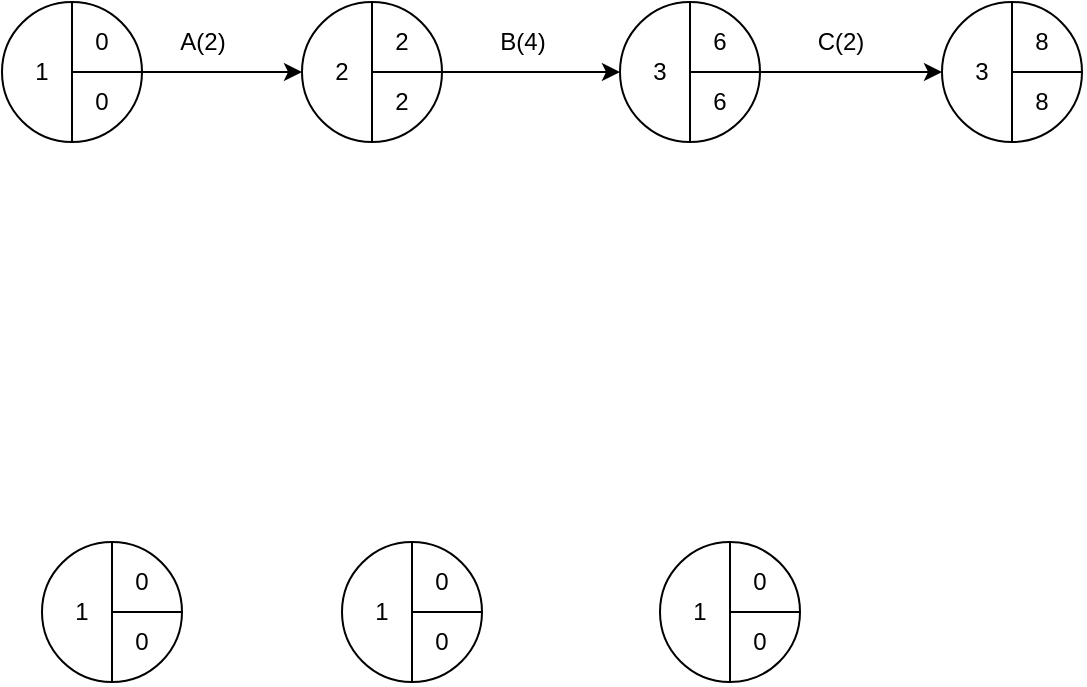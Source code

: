 <mxfile version="15.1.1" type="github">
  <diagram id="4lNm3irG5AFYhB3iuOCp" name="Page-1">
    <mxGraphModel dx="500" dy="220" grid="1" gridSize="10" guides="1" tooltips="1" connect="1" arrows="1" fold="1" page="1" pageScale="1" pageWidth="827" pageHeight="1169" math="0" shadow="0">
      <root>
        <mxCell id="0" />
        <mxCell id="1" parent="0" />
        <mxCell id="uLl7qdjxzRNiDO4C2RXD-37" style="edgeStyle=orthogonalEdgeStyle;rounded=0;orthogonalLoop=1;jettySize=auto;html=1;exitX=1;exitY=0.5;exitDx=0;exitDy=0;entryX=0;entryY=0.5;entryDx=0;entryDy=0;" edge="1" parent="1" source="uLl7qdjxzRNiDO4C2RXD-1" target="uLl7qdjxzRNiDO4C2RXD-12">
          <mxGeometry relative="1" as="geometry" />
        </mxCell>
        <mxCell id="uLl7qdjxzRNiDO4C2RXD-1" value="" style="ellipse;whiteSpace=wrap;html=1;aspect=fixed;" vertex="1" parent="1">
          <mxGeometry x="70" y="140" width="70" height="70" as="geometry" />
        </mxCell>
        <mxCell id="uLl7qdjxzRNiDO4C2RXD-2" value="" style="endArrow=none;html=1;entryX=0.5;entryY=0;entryDx=0;entryDy=0;exitX=0.5;exitY=1;exitDx=0;exitDy=0;" edge="1" parent="1" source="uLl7qdjxzRNiDO4C2RXD-1" target="uLl7qdjxzRNiDO4C2RXD-1">
          <mxGeometry width="50" height="50" relative="1" as="geometry">
            <mxPoint x="330" y="310" as="sourcePoint" />
            <mxPoint x="380" y="260" as="targetPoint" />
          </mxGeometry>
        </mxCell>
        <mxCell id="uLl7qdjxzRNiDO4C2RXD-3" value="" style="endArrow=none;html=1;exitX=1;exitY=0.5;exitDx=0;exitDy=0;" edge="1" parent="1" source="uLl7qdjxzRNiDO4C2RXD-1">
          <mxGeometry width="50" height="50" relative="1" as="geometry">
            <mxPoint x="330" y="310" as="sourcePoint" />
            <mxPoint x="105" y="175" as="targetPoint" />
          </mxGeometry>
        </mxCell>
        <mxCell id="uLl7qdjxzRNiDO4C2RXD-4" value="0" style="text;html=1;strokeColor=none;fillColor=none;align=center;verticalAlign=middle;whiteSpace=wrap;rounded=0;" vertex="1" parent="1">
          <mxGeometry x="100" y="150" width="40" height="20" as="geometry" />
        </mxCell>
        <mxCell id="uLl7qdjxzRNiDO4C2RXD-5" value="0" style="text;html=1;strokeColor=none;fillColor=none;align=center;verticalAlign=middle;whiteSpace=wrap;rounded=0;" vertex="1" parent="1">
          <mxGeometry x="100" y="180" width="40" height="20" as="geometry" />
        </mxCell>
        <mxCell id="uLl7qdjxzRNiDO4C2RXD-6" value="1" style="text;html=1;strokeColor=none;fillColor=none;align=center;verticalAlign=middle;whiteSpace=wrap;rounded=0;" vertex="1" parent="1">
          <mxGeometry x="70" y="165" width="40" height="20" as="geometry" />
        </mxCell>
        <mxCell id="uLl7qdjxzRNiDO4C2RXD-39" style="edgeStyle=orthogonalEdgeStyle;rounded=0;orthogonalLoop=1;jettySize=auto;html=1;exitX=1;exitY=0.5;exitDx=0;exitDy=0;entryX=0;entryY=0.5;entryDx=0;entryDy=0;" edge="1" parent="1" source="uLl7qdjxzRNiDO4C2RXD-7" target="uLl7qdjxzRNiDO4C2RXD-18">
          <mxGeometry relative="1" as="geometry" />
        </mxCell>
        <mxCell id="uLl7qdjxzRNiDO4C2RXD-7" value="" style="ellipse;whiteSpace=wrap;html=1;aspect=fixed;" vertex="1" parent="1">
          <mxGeometry x="220" y="140" width="70" height="70" as="geometry" />
        </mxCell>
        <mxCell id="uLl7qdjxzRNiDO4C2RXD-8" value="" style="endArrow=none;html=1;entryX=0.5;entryY=0;entryDx=0;entryDy=0;exitX=0.5;exitY=1;exitDx=0;exitDy=0;" edge="1" parent="1" source="uLl7qdjxzRNiDO4C2RXD-7" target="uLl7qdjxzRNiDO4C2RXD-7">
          <mxGeometry width="50" height="50" relative="1" as="geometry">
            <mxPoint x="480" y="310" as="sourcePoint" />
            <mxPoint x="530" y="260" as="targetPoint" />
          </mxGeometry>
        </mxCell>
        <mxCell id="uLl7qdjxzRNiDO4C2RXD-9" value="" style="endArrow=none;html=1;exitX=1;exitY=0.5;exitDx=0;exitDy=0;" edge="1" parent="1" source="uLl7qdjxzRNiDO4C2RXD-7">
          <mxGeometry width="50" height="50" relative="1" as="geometry">
            <mxPoint x="480" y="310" as="sourcePoint" />
            <mxPoint x="255" y="175" as="targetPoint" />
          </mxGeometry>
        </mxCell>
        <mxCell id="uLl7qdjxzRNiDO4C2RXD-10" value="2" style="text;html=1;strokeColor=none;fillColor=none;align=center;verticalAlign=middle;whiteSpace=wrap;rounded=0;" vertex="1" parent="1">
          <mxGeometry x="250" y="150" width="40" height="20" as="geometry" />
        </mxCell>
        <mxCell id="uLl7qdjxzRNiDO4C2RXD-11" value="2" style="text;html=1;strokeColor=none;fillColor=none;align=center;verticalAlign=middle;whiteSpace=wrap;rounded=0;" vertex="1" parent="1">
          <mxGeometry x="250" y="180" width="40" height="20" as="geometry" />
        </mxCell>
        <mxCell id="uLl7qdjxzRNiDO4C2RXD-12" value="2" style="text;html=1;strokeColor=none;fillColor=none;align=center;verticalAlign=middle;whiteSpace=wrap;rounded=0;" vertex="1" parent="1">
          <mxGeometry x="220" y="165" width="40" height="20" as="geometry" />
        </mxCell>
        <mxCell id="uLl7qdjxzRNiDO4C2RXD-47" style="edgeStyle=orthogonalEdgeStyle;rounded=0;orthogonalLoop=1;jettySize=auto;html=1;exitX=1;exitY=0.5;exitDx=0;exitDy=0;entryX=0;entryY=0.5;entryDx=0;entryDy=0;" edge="1" parent="1" source="uLl7qdjxzRNiDO4C2RXD-13" target="uLl7qdjxzRNiDO4C2RXD-46">
          <mxGeometry relative="1" as="geometry" />
        </mxCell>
        <mxCell id="uLl7qdjxzRNiDO4C2RXD-13" value="" style="ellipse;whiteSpace=wrap;html=1;aspect=fixed;" vertex="1" parent="1">
          <mxGeometry x="379" y="140" width="70" height="70" as="geometry" />
        </mxCell>
        <mxCell id="uLl7qdjxzRNiDO4C2RXD-14" value="" style="endArrow=none;html=1;entryX=0.5;entryY=0;entryDx=0;entryDy=0;exitX=0.5;exitY=1;exitDx=0;exitDy=0;" edge="1" parent="1" source="uLl7qdjxzRNiDO4C2RXD-13" target="uLl7qdjxzRNiDO4C2RXD-13">
          <mxGeometry width="50" height="50" relative="1" as="geometry">
            <mxPoint x="639" y="310" as="sourcePoint" />
            <mxPoint x="689" y="260" as="targetPoint" />
          </mxGeometry>
        </mxCell>
        <mxCell id="uLl7qdjxzRNiDO4C2RXD-15" value="" style="endArrow=none;html=1;exitX=1;exitY=0.5;exitDx=0;exitDy=0;" edge="1" parent="1" source="uLl7qdjxzRNiDO4C2RXD-13">
          <mxGeometry width="50" height="50" relative="1" as="geometry">
            <mxPoint x="639" y="310" as="sourcePoint" />
            <mxPoint x="414" y="175" as="targetPoint" />
          </mxGeometry>
        </mxCell>
        <mxCell id="uLl7qdjxzRNiDO4C2RXD-16" value="6" style="text;html=1;strokeColor=none;fillColor=none;align=center;verticalAlign=middle;whiteSpace=wrap;rounded=0;" vertex="1" parent="1">
          <mxGeometry x="409" y="150" width="40" height="20" as="geometry" />
        </mxCell>
        <mxCell id="uLl7qdjxzRNiDO4C2RXD-17" value="6" style="text;html=1;strokeColor=none;fillColor=none;align=center;verticalAlign=middle;whiteSpace=wrap;rounded=0;" vertex="1" parent="1">
          <mxGeometry x="409" y="180" width="40" height="20" as="geometry" />
        </mxCell>
        <mxCell id="uLl7qdjxzRNiDO4C2RXD-18" value="3" style="text;html=1;strokeColor=none;fillColor=none;align=center;verticalAlign=middle;whiteSpace=wrap;rounded=0;" vertex="1" parent="1">
          <mxGeometry x="379" y="165" width="40" height="20" as="geometry" />
        </mxCell>
        <mxCell id="uLl7qdjxzRNiDO4C2RXD-19" value="" style="ellipse;whiteSpace=wrap;html=1;aspect=fixed;" vertex="1" parent="1">
          <mxGeometry x="90" y="410" width="70" height="70" as="geometry" />
        </mxCell>
        <mxCell id="uLl7qdjxzRNiDO4C2RXD-20" value="" style="endArrow=none;html=1;entryX=0.5;entryY=0;entryDx=0;entryDy=0;exitX=0.5;exitY=1;exitDx=0;exitDy=0;" edge="1" parent="1" source="uLl7qdjxzRNiDO4C2RXD-19" target="uLl7qdjxzRNiDO4C2RXD-19">
          <mxGeometry width="50" height="50" relative="1" as="geometry">
            <mxPoint x="350" y="580" as="sourcePoint" />
            <mxPoint x="400" y="530" as="targetPoint" />
          </mxGeometry>
        </mxCell>
        <mxCell id="uLl7qdjxzRNiDO4C2RXD-21" value="" style="endArrow=none;html=1;exitX=1;exitY=0.5;exitDx=0;exitDy=0;" edge="1" parent="1" source="uLl7qdjxzRNiDO4C2RXD-19">
          <mxGeometry width="50" height="50" relative="1" as="geometry">
            <mxPoint x="350" y="580" as="sourcePoint" />
            <mxPoint x="125" y="445" as="targetPoint" />
          </mxGeometry>
        </mxCell>
        <mxCell id="uLl7qdjxzRNiDO4C2RXD-22" value="0" style="text;html=1;strokeColor=none;fillColor=none;align=center;verticalAlign=middle;whiteSpace=wrap;rounded=0;" vertex="1" parent="1">
          <mxGeometry x="120" y="420" width="40" height="20" as="geometry" />
        </mxCell>
        <mxCell id="uLl7qdjxzRNiDO4C2RXD-23" value="0" style="text;html=1;strokeColor=none;fillColor=none;align=center;verticalAlign=middle;whiteSpace=wrap;rounded=0;" vertex="1" parent="1">
          <mxGeometry x="120" y="450" width="40" height="20" as="geometry" />
        </mxCell>
        <mxCell id="uLl7qdjxzRNiDO4C2RXD-24" value="1" style="text;html=1;strokeColor=none;fillColor=none;align=center;verticalAlign=middle;whiteSpace=wrap;rounded=0;" vertex="1" parent="1">
          <mxGeometry x="90" y="435" width="40" height="20" as="geometry" />
        </mxCell>
        <mxCell id="uLl7qdjxzRNiDO4C2RXD-25" value="" style="ellipse;whiteSpace=wrap;html=1;aspect=fixed;" vertex="1" parent="1">
          <mxGeometry x="240" y="410" width="70" height="70" as="geometry" />
        </mxCell>
        <mxCell id="uLl7qdjxzRNiDO4C2RXD-26" value="" style="endArrow=none;html=1;entryX=0.5;entryY=0;entryDx=0;entryDy=0;exitX=0.5;exitY=1;exitDx=0;exitDy=0;" edge="1" parent="1" source="uLl7qdjxzRNiDO4C2RXD-25" target="uLl7qdjxzRNiDO4C2RXD-25">
          <mxGeometry width="50" height="50" relative="1" as="geometry">
            <mxPoint x="500" y="580" as="sourcePoint" />
            <mxPoint x="550" y="530" as="targetPoint" />
          </mxGeometry>
        </mxCell>
        <mxCell id="uLl7qdjxzRNiDO4C2RXD-27" value="" style="endArrow=none;html=1;exitX=1;exitY=0.5;exitDx=0;exitDy=0;" edge="1" parent="1" source="uLl7qdjxzRNiDO4C2RXD-25">
          <mxGeometry width="50" height="50" relative="1" as="geometry">
            <mxPoint x="500" y="580" as="sourcePoint" />
            <mxPoint x="275" y="445" as="targetPoint" />
          </mxGeometry>
        </mxCell>
        <mxCell id="uLl7qdjxzRNiDO4C2RXD-28" value="0" style="text;html=1;strokeColor=none;fillColor=none;align=center;verticalAlign=middle;whiteSpace=wrap;rounded=0;" vertex="1" parent="1">
          <mxGeometry x="270" y="420" width="40" height="20" as="geometry" />
        </mxCell>
        <mxCell id="uLl7qdjxzRNiDO4C2RXD-29" value="0" style="text;html=1;strokeColor=none;fillColor=none;align=center;verticalAlign=middle;whiteSpace=wrap;rounded=0;" vertex="1" parent="1">
          <mxGeometry x="270" y="450" width="40" height="20" as="geometry" />
        </mxCell>
        <mxCell id="uLl7qdjxzRNiDO4C2RXD-30" value="1" style="text;html=1;strokeColor=none;fillColor=none;align=center;verticalAlign=middle;whiteSpace=wrap;rounded=0;" vertex="1" parent="1">
          <mxGeometry x="240" y="435" width="40" height="20" as="geometry" />
        </mxCell>
        <mxCell id="uLl7qdjxzRNiDO4C2RXD-31" value="" style="ellipse;whiteSpace=wrap;html=1;aspect=fixed;" vertex="1" parent="1">
          <mxGeometry x="399" y="410" width="70" height="70" as="geometry" />
        </mxCell>
        <mxCell id="uLl7qdjxzRNiDO4C2RXD-32" value="" style="endArrow=none;html=1;entryX=0.5;entryY=0;entryDx=0;entryDy=0;exitX=0.5;exitY=1;exitDx=0;exitDy=0;" edge="1" parent="1" source="uLl7qdjxzRNiDO4C2RXD-31" target="uLl7qdjxzRNiDO4C2RXD-31">
          <mxGeometry width="50" height="50" relative="1" as="geometry">
            <mxPoint x="659" y="580" as="sourcePoint" />
            <mxPoint x="709" y="530" as="targetPoint" />
          </mxGeometry>
        </mxCell>
        <mxCell id="uLl7qdjxzRNiDO4C2RXD-33" value="" style="endArrow=none;html=1;exitX=1;exitY=0.5;exitDx=0;exitDy=0;" edge="1" parent="1" source="uLl7qdjxzRNiDO4C2RXD-31">
          <mxGeometry width="50" height="50" relative="1" as="geometry">
            <mxPoint x="659" y="580" as="sourcePoint" />
            <mxPoint x="434" y="445" as="targetPoint" />
          </mxGeometry>
        </mxCell>
        <mxCell id="uLl7qdjxzRNiDO4C2RXD-34" value="0" style="text;html=1;strokeColor=none;fillColor=none;align=center;verticalAlign=middle;whiteSpace=wrap;rounded=0;" vertex="1" parent="1">
          <mxGeometry x="429" y="420" width="40" height="20" as="geometry" />
        </mxCell>
        <mxCell id="uLl7qdjxzRNiDO4C2RXD-35" value="0" style="text;html=1;strokeColor=none;fillColor=none;align=center;verticalAlign=middle;whiteSpace=wrap;rounded=0;" vertex="1" parent="1">
          <mxGeometry x="429" y="450" width="40" height="20" as="geometry" />
        </mxCell>
        <mxCell id="uLl7qdjxzRNiDO4C2RXD-36" value="1" style="text;html=1;strokeColor=none;fillColor=none;align=center;verticalAlign=middle;whiteSpace=wrap;rounded=0;" vertex="1" parent="1">
          <mxGeometry x="399" y="435" width="40" height="20" as="geometry" />
        </mxCell>
        <mxCell id="uLl7qdjxzRNiDO4C2RXD-38" value="A(2)" style="text;html=1;align=center;verticalAlign=middle;resizable=0;points=[];autosize=1;strokeColor=none;fillColor=none;" vertex="1" parent="1">
          <mxGeometry x="150" y="150" width="40" height="20" as="geometry" />
        </mxCell>
        <mxCell id="uLl7qdjxzRNiDO4C2RXD-40" value="B(4)" style="text;html=1;align=center;verticalAlign=middle;resizable=0;points=[];autosize=1;strokeColor=none;fillColor=none;" vertex="1" parent="1">
          <mxGeometry x="310" y="150" width="40" height="20" as="geometry" />
        </mxCell>
        <mxCell id="uLl7qdjxzRNiDO4C2RXD-41" value="" style="ellipse;whiteSpace=wrap;html=1;aspect=fixed;" vertex="1" parent="1">
          <mxGeometry x="540" y="140" width="70" height="70" as="geometry" />
        </mxCell>
        <mxCell id="uLl7qdjxzRNiDO4C2RXD-42" value="" style="endArrow=none;html=1;entryX=0.5;entryY=0;entryDx=0;entryDy=0;exitX=0.5;exitY=1;exitDx=0;exitDy=0;" edge="1" parent="1" source="uLl7qdjxzRNiDO4C2RXD-41" target="uLl7qdjxzRNiDO4C2RXD-41">
          <mxGeometry width="50" height="50" relative="1" as="geometry">
            <mxPoint x="800" y="310" as="sourcePoint" />
            <mxPoint x="850" y="260" as="targetPoint" />
          </mxGeometry>
        </mxCell>
        <mxCell id="uLl7qdjxzRNiDO4C2RXD-43" value="" style="endArrow=none;html=1;exitX=1;exitY=0.5;exitDx=0;exitDy=0;" edge="1" parent="1" source="uLl7qdjxzRNiDO4C2RXD-41">
          <mxGeometry width="50" height="50" relative="1" as="geometry">
            <mxPoint x="800" y="310" as="sourcePoint" />
            <mxPoint x="575" y="175" as="targetPoint" />
          </mxGeometry>
        </mxCell>
        <mxCell id="uLl7qdjxzRNiDO4C2RXD-44" value="8" style="text;html=1;strokeColor=none;fillColor=none;align=center;verticalAlign=middle;whiteSpace=wrap;rounded=0;" vertex="1" parent="1">
          <mxGeometry x="570" y="150" width="40" height="20" as="geometry" />
        </mxCell>
        <mxCell id="uLl7qdjxzRNiDO4C2RXD-45" value="8" style="text;html=1;strokeColor=none;fillColor=none;align=center;verticalAlign=middle;whiteSpace=wrap;rounded=0;" vertex="1" parent="1">
          <mxGeometry x="570" y="180" width="40" height="20" as="geometry" />
        </mxCell>
        <mxCell id="uLl7qdjxzRNiDO4C2RXD-46" value="3" style="text;html=1;strokeColor=none;fillColor=none;align=center;verticalAlign=middle;whiteSpace=wrap;rounded=0;" vertex="1" parent="1">
          <mxGeometry x="540" y="165" width="40" height="20" as="geometry" />
        </mxCell>
        <mxCell id="uLl7qdjxzRNiDO4C2RXD-48" value="C(2)" style="text;html=1;align=center;verticalAlign=middle;resizable=0;points=[];autosize=1;strokeColor=none;fillColor=none;" vertex="1" parent="1">
          <mxGeometry x="469" y="150" width="40" height="20" as="geometry" />
        </mxCell>
      </root>
    </mxGraphModel>
  </diagram>
</mxfile>

